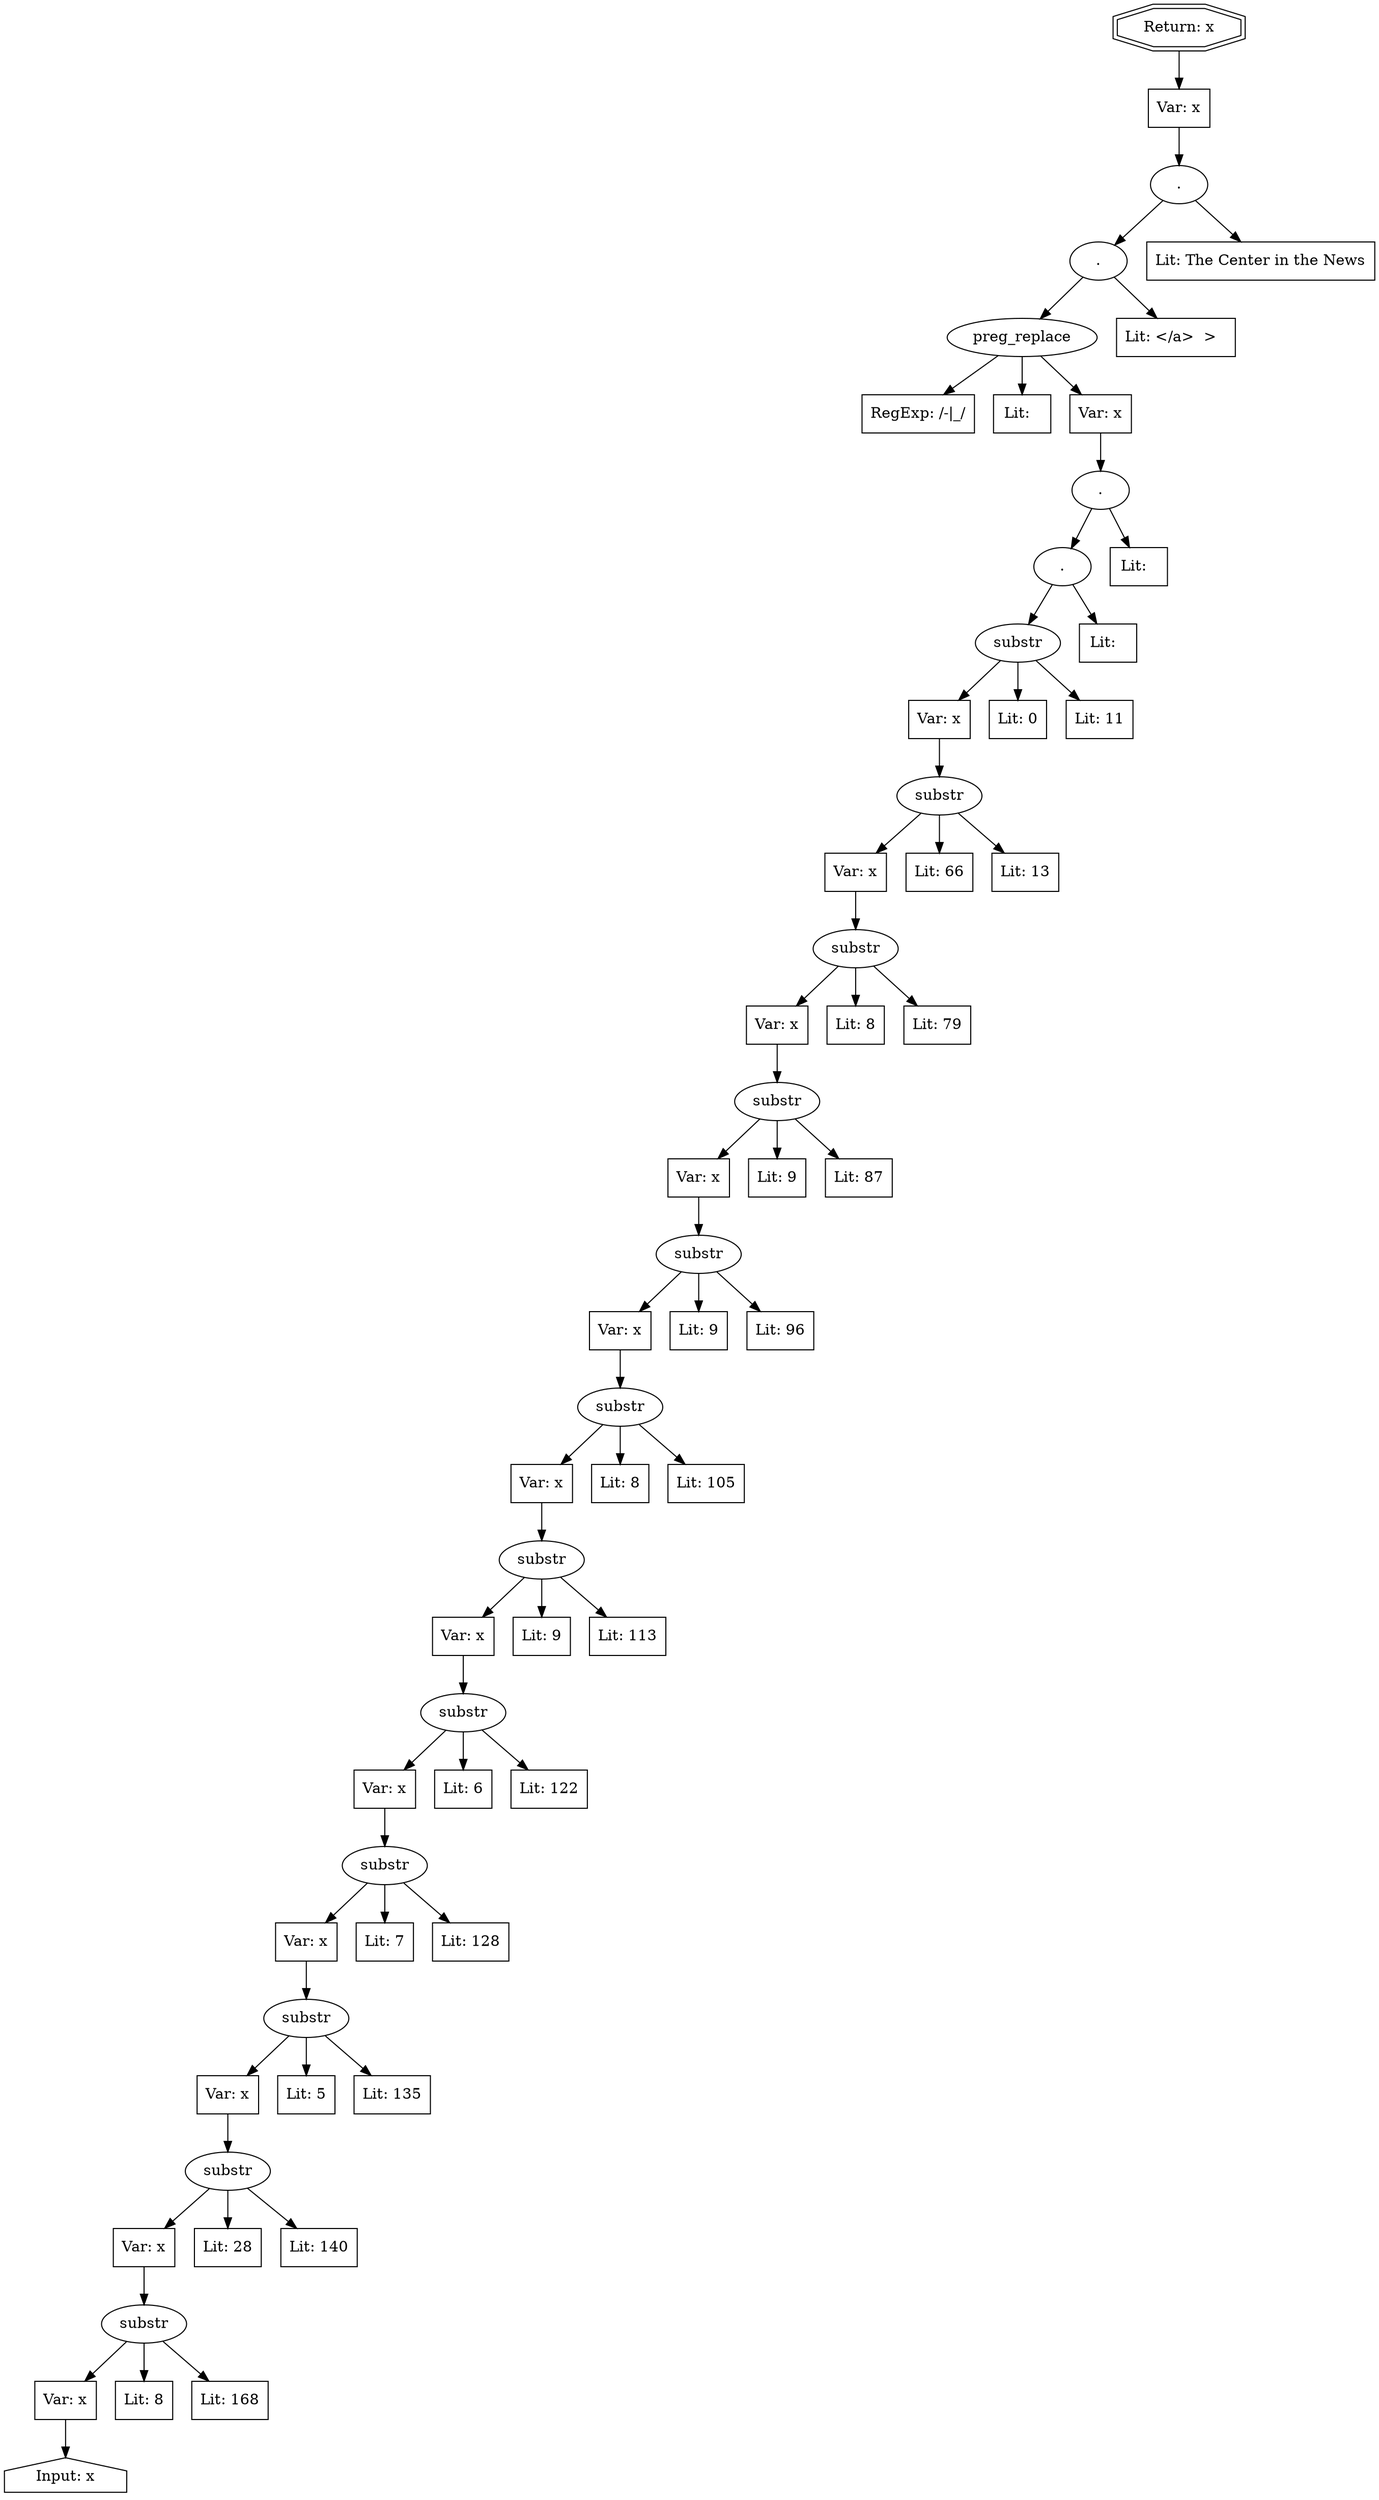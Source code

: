 // Finding: f15d07ff-e71b-409c-93d5-3b41005809d0
// Finding.url: https://www.example125.com/news/center/##"></iframe></style></script></object></embed></textarea><script>taintfoxLog('fc0efca6a9ea4e75a20a2226e4e3d469')</script><!--/*
// Finding.parentloc: https://www.example125.com/news/center/##"></iframe></style></script></object></embed></textarea><script>taintfoxLog('fc0efca6a9ea4e75a20a2226e4e3d469')</script><!--/*
// Finding.domain: www.example125.com
// Finding.base_domain: example125.com
// Finding.source: location.href
// Finding.sink: document.write
// Sanitizer.score: 1
// Sanitizer.name: breadcrumbs
// Sanitizer.location: https://www.example125.com/assets/js/crumb.js - breadcrumbs:7:2
// Finding.begin: 738
// Finding.end: 747
// Finding.original_uuid: 0a365479-a87b-4bef-8c8c-d3d22296eef9
// Finding.TwentyFiveMillionFlowsId: 1583496596
// Finding.script: https://www.example125.com/assets/js/crumb.js
// Finding.line: 29
// Exploit.uuid: fc0efca6-a9ea-4e75-a20a-2226e4e3d469
// Exploit.success: false
// Exploit.status: validated
// Exploit.method: C
// Exploit.type: html
// Exploit.token: attribute
// Exploit.content: href
// Exploit.quote_type: "
// Exploit.tag: a
// Exploit.break_out: #"></iframe></style></script></object></embed></textarea><script>
// Exploit.break_in: </script><!--/*
// Exploit.payload: #"></iframe></style></script></object></embed></textarea><script>taintfoxLog(1)</script><!--/*
// Exploit.begin_taint_url: 0
// Exploit.end_taint_url: 48
// Exploit.replace_begin_url: 48
// Exploit.replace_end_url: 48
// Exploit.replace_begin_param: 185
// Exploit.replace_end_param: 185
// Issues.LargestEncodeAttrStringChain: 0
// Issues.LargestTextFragmentEncodeChainLength: 0
// Issues.HasApproximation: false
// Issues.HasMissingImplementation: false
// Issues.HasInfiniteRegexWithFunctionReplacer: false
// Issues.MergedSplitAndJoins: false
// Issues.HasUrlInRhsOfReplace: false
// Issues.HasUrlInLhsOfReplace: false
// Issues.HasCookieValueInLhsOfreplace: false
// Issues.HasCookieValueInRhsOfreplace: false
// Issues.HasCookieValueInMatchPattern: false
// Issues.HasCookieValueInExecPattern: false
// Issues.RemovedLRConcats: true
// Issues.RemovedReplaceArtifacts: false
// Issues.HasUrlInMatchPattern: false
// Issues.HasUrlInExecPattern: false
// Issues.RemovedNOPreplaces: false
// Issues.Known_sanitizer: false
// DepGraph.hash: -1809582332
// DepGraph.sanitizer_hash: 1066529624
// Removed LR concats 
// Removed LR concats 
digraph cfg {
n0 [shape=house, label="Input: x"];
n1 [shape=ellipse, label="substr"];
n2 [shape=box, label="Var: x"];
n3 [shape=box, label="Lit: 8"];
n4 [shape=box, label="Lit: 168"];
n5 [shape=ellipse, label="substr"];
n6 [shape=box, label="Var: x"];
n7 [shape=box, label="Lit: 28"];
n8 [shape=box, label="Lit: 140"];
n9 [shape=ellipse, label="substr"];
n10 [shape=box, label="Var: x"];
n11 [shape=box, label="Lit: 5"];
n12 [shape=box, label="Lit: 135"];
n13 [shape=ellipse, label="substr"];
n14 [shape=box, label="Var: x"];
n15 [shape=box, label="Lit: 7"];
n16 [shape=box, label="Lit: 128"];
n17 [shape=ellipse, label="substr"];
n18 [shape=box, label="Var: x"];
n19 [shape=box, label="Lit: 6"];
n20 [shape=box, label="Lit: 122"];
n21 [shape=ellipse, label="substr"];
n22 [shape=box, label="Var: x"];
n23 [shape=box, label="Lit: 9"];
n24 [shape=box, label="Lit: 113"];
n25 [shape=ellipse, label="substr"];
n26 [shape=box, label="Var: x"];
n27 [shape=box, label="Lit: 8"];
n28 [shape=box, label="Lit: 105"];
n29 [shape=ellipse, label="substr"];
n30 [shape=box, label="Var: x"];
n31 [shape=box, label="Lit: 9"];
n32 [shape=box, label="Lit: 96"];
n33 [shape=ellipse, label="substr"];
n34 [shape=box, label="Var: x"];
n35 [shape=box, label="Lit: 9"];
n36 [shape=box, label="Lit: 87"];
n37 [shape=ellipse, label="substr"];
n38 [shape=box, label="Var: x"];
n39 [shape=box, label="Lit: 8"];
n40 [shape=box, label="Lit: 79"];
n41 [shape=ellipse, label="substr"];
n42 [shape=box, label="Var: x"];
n43 [shape=box, label="Lit: 66"];
n44 [shape=box, label="Lit: 13"];
n45 [shape=ellipse, label="substr"];
n46 [shape=box, label="Var: x"];
n47 [shape=box, label="Lit: 0"];
n48 [shape=box, label="Lit: 11"];
n49 [shape=ellipse, label="."];
n50 [shape=box, label="Lit:  "];
n51 [shape=ellipse, label="."];
n52 [shape=box, label="Lit:  "];
n53 [shape=ellipse, label="preg_replace"];
n54 [shape=box, label="RegExp: /-|_/"];
n55 [shape=box, label="Lit:  "];
n56 [shape=box, label="Var: x"];
n57 [shape=ellipse, label="."];
n58 [shape=box, label="Lit: </a> &nbsp;>&nbsp; "];
n59 [shape=ellipse, label="."];
n60 [shape=box, label="Lit: The Center in the News"];
n61 [shape=box, label="Var: x"];
n62 [shape=doubleoctagon, label="Return: x"];
n2 -> n0;
n1 -> n2;
n1 -> n3;
n1 -> n4;
n6 -> n1;
n5 -> n6;
n5 -> n7;
n5 -> n8;
n10 -> n5;
n9 -> n10;
n9 -> n11;
n9 -> n12;
n14 -> n9;
n13 -> n14;
n13 -> n15;
n13 -> n16;
n18 -> n13;
n17 -> n18;
n17 -> n19;
n17 -> n20;
n22 -> n17;
n21 -> n22;
n21 -> n23;
n21 -> n24;
n26 -> n21;
n25 -> n26;
n25 -> n27;
n25 -> n28;
n30 -> n25;
n29 -> n30;
n29 -> n31;
n29 -> n32;
n34 -> n29;
n33 -> n34;
n33 -> n35;
n33 -> n36;
n38 -> n33;
n37 -> n38;
n37 -> n39;
n37 -> n40;
n42 -> n37;
n41 -> n42;
n41 -> n43;
n41 -> n44;
n46 -> n41;
n45 -> n46;
n45 -> n47;
n45 -> n48;
n49 -> n45;
n49 -> n50;
n51 -> n49;
n51 -> n52;
n56 -> n51;
n53 -> n54;
n53 -> n55;
n53 -> n56;
n57 -> n53;
n57 -> n58;
n59 -> n57;
n59 -> n60;
n61 -> n59;
n62 -> n61;
}